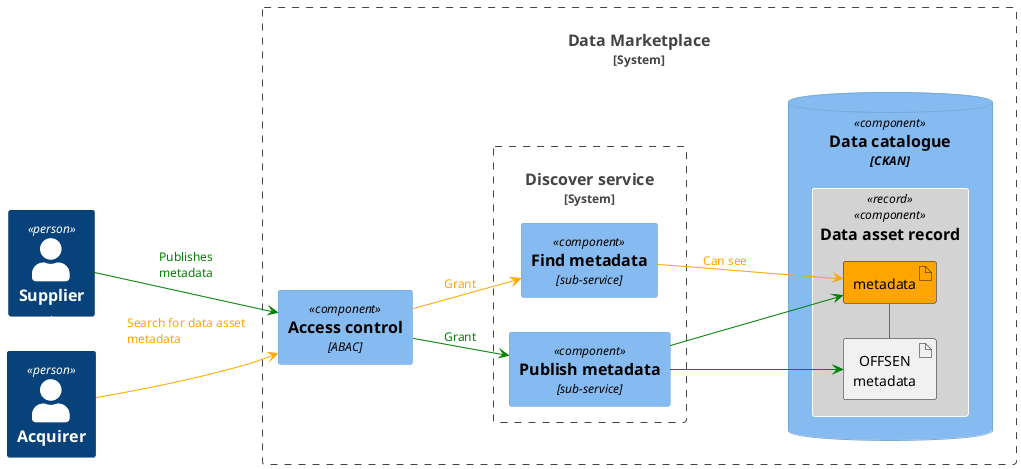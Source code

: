 @startuml dm-c4-component-discover 
!include <C4/C4_Component>

'LAYOUT_TOP_DOWN()
'LAYOUT_WITH_LEGEND()
left to right direction

'title C4 component diagram for Data Marketplace Discover service

AddElementTag("record", $bgColor="LightGrey", $borderColor="White")

Person(acquirer, "Acquirer", "")
Person(supplier, "Supplier", "")

System_Boundary(dm, "Data Marketplace") {
  Component(access, "Access control", "ABAC")  
  System_Boundary(discover, "Discover service") {
    Component(publish, "Publish metadata", "sub-service")
    Component(find, "Find metadata", "sub-service")
  }
  ComponentDb(CKAN,"Data catalogue","CKAN") {
    Component(asset,"Data asset record", $tags="record") {
    artifact "metadata" as metadata #orange
    artifact "OFFSEN\nmetadata" as metadatar
    }

    metadata - metadatar
  }
}
supplier --> access #green : <color:green>Publishes\l<color:green>metadata
access --> publish #green : <color:green>Grant
publish --> metadata #green
publish --> metadatar #green

acquirer --> access #orange : <color:orange>Search for data asset metadata\l
access --> find #orange : <color:orange>Grant
find --> metadata #orange : <color:orange>Can see

'layout
supplier -[#hidden] acquirer
@enduml